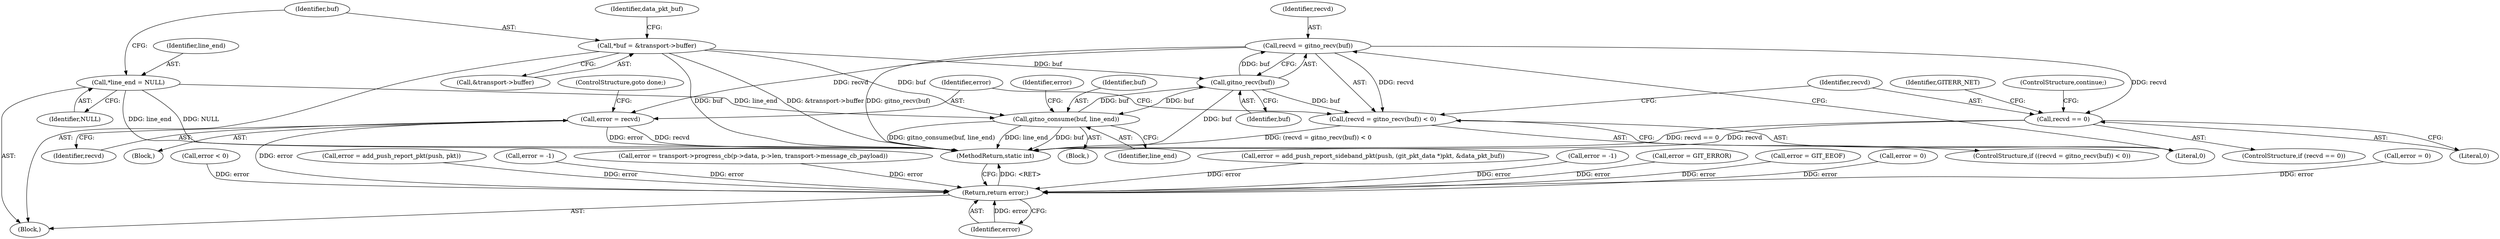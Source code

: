 digraph "0_libgit2_2fdef641fd0dd2828bd948234ae86de75221a11a_1@API" {
"1000174" [label="(Call,recvd = gitno_recv(buf))"];
"1000176" [label="(Call,gitno_recv(buf))"];
"1000116" [label="(Call,*buf = &transport->buffer)"];
"1000197" [label="(Call,gitno_consume(buf, line_end))"];
"1000112" [label="(Call,*line_end = NULL)"];
"1000173" [label="(Call,(recvd = gitno_recv(buf)) < 0)"];
"1000180" [label="(Call,error = recvd)"];
"1000304" [label="(Return,return error;)"];
"1000185" [label="(Call,recvd == 0)"];
"1000173" [label="(Call,(recvd = gitno_recv(buf)) < 0)"];
"1000116" [label="(Call,*buf = &transport->buffer)"];
"1000190" [label="(Identifier,GITERR_NET)"];
"1000177" [label="(Identifier,buf)"];
"1000192" [label="(Call,error = GIT_EEOF)"];
"1000114" [label="(Identifier,NULL)"];
"1000277" [label="(Call,error = 0)"];
"1000200" [label="(Call,error = 0)"];
"1000186" [label="(Identifier,recvd)"];
"1000118" [label="(Call,&transport->buffer)"];
"1000184" [label="(ControlStructure,if (recvd == 0))"];
"1000295" [label="(Call,error < 0)"];
"1000264" [label="(Call,error = add_push_report_pkt(push, pkt))"];
"1000182" [label="(Identifier,recvd)"];
"1000174" [label="(Call,recvd = gitno_recv(buf))"];
"1000198" [label="(Identifier,buf)"];
"1000162" [label="(Call,error = -1)"];
"1000187" [label="(Literal,0)"];
"1000250" [label="(Call,error = transport->progress_cb(p->data, p->len, transport->message_cb_payload))"];
"1000129" [label="(Block,)"];
"1000214" [label="(Call,error = add_push_report_sideband_pkt(push, (git_pkt_data *)pkt, &data_pkt_buf))"];
"1000183" [label="(ControlStructure,goto done;)"];
"1000197" [label="(Call,gitno_consume(buf, line_end))"];
"1000126" [label="(Identifier,data_pkt_buf)"];
"1000178" [label="(Literal,0)"];
"1000201" [label="(Identifier,error)"];
"1000117" [label="(Identifier,buf)"];
"1000176" [label="(Call,gitno_recv(buf))"];
"1000233" [label="(Call,error = -1)"];
"1000106" [label="(Block,)"];
"1000112" [label="(Call,*line_end = NULL)"];
"1000290" [label="(Call,error = GIT_ERROR)"];
"1000306" [label="(MethodReturn,static int)"];
"1000175" [label="(Identifier,recvd)"];
"1000196" [label="(ControlStructure,continue;)"];
"1000180" [label="(Call,error = recvd)"];
"1000113" [label="(Identifier,line_end)"];
"1000304" [label="(Return,return error;)"];
"1000305" [label="(Identifier,error)"];
"1000172" [label="(ControlStructure,if ((recvd = gitno_recv(buf)) < 0))"];
"1000179" [label="(Block,)"];
"1000181" [label="(Identifier,error)"];
"1000185" [label="(Call,recvd == 0)"];
"1000199" [label="(Identifier,line_end)"];
"1000174" -> "1000173"  [label="AST: "];
"1000174" -> "1000176"  [label="CFG: "];
"1000175" -> "1000174"  [label="AST: "];
"1000176" -> "1000174"  [label="AST: "];
"1000178" -> "1000174"  [label="CFG: "];
"1000174" -> "1000306"  [label="DDG: gitno_recv(buf)"];
"1000174" -> "1000173"  [label="DDG: recvd"];
"1000176" -> "1000174"  [label="DDG: buf"];
"1000174" -> "1000180"  [label="DDG: recvd"];
"1000174" -> "1000185"  [label="DDG: recvd"];
"1000176" -> "1000177"  [label="CFG: "];
"1000177" -> "1000176"  [label="AST: "];
"1000176" -> "1000306"  [label="DDG: buf"];
"1000176" -> "1000173"  [label="DDG: buf"];
"1000116" -> "1000176"  [label="DDG: buf"];
"1000197" -> "1000176"  [label="DDG: buf"];
"1000176" -> "1000197"  [label="DDG: buf"];
"1000116" -> "1000106"  [label="AST: "];
"1000116" -> "1000118"  [label="CFG: "];
"1000117" -> "1000116"  [label="AST: "];
"1000118" -> "1000116"  [label="AST: "];
"1000126" -> "1000116"  [label="CFG: "];
"1000116" -> "1000306"  [label="DDG: buf"];
"1000116" -> "1000306"  [label="DDG: &transport->buffer"];
"1000116" -> "1000197"  [label="DDG: buf"];
"1000197" -> "1000129"  [label="AST: "];
"1000197" -> "1000199"  [label="CFG: "];
"1000198" -> "1000197"  [label="AST: "];
"1000199" -> "1000197"  [label="AST: "];
"1000201" -> "1000197"  [label="CFG: "];
"1000197" -> "1000306"  [label="DDG: gitno_consume(buf, line_end)"];
"1000197" -> "1000306"  [label="DDG: line_end"];
"1000197" -> "1000306"  [label="DDG: buf"];
"1000112" -> "1000197"  [label="DDG: line_end"];
"1000112" -> "1000106"  [label="AST: "];
"1000112" -> "1000114"  [label="CFG: "];
"1000113" -> "1000112"  [label="AST: "];
"1000114" -> "1000112"  [label="AST: "];
"1000117" -> "1000112"  [label="CFG: "];
"1000112" -> "1000306"  [label="DDG: NULL"];
"1000112" -> "1000306"  [label="DDG: line_end"];
"1000173" -> "1000172"  [label="AST: "];
"1000173" -> "1000178"  [label="CFG: "];
"1000178" -> "1000173"  [label="AST: "];
"1000181" -> "1000173"  [label="CFG: "];
"1000186" -> "1000173"  [label="CFG: "];
"1000173" -> "1000306"  [label="DDG: (recvd = gitno_recv(buf)) < 0"];
"1000180" -> "1000179"  [label="AST: "];
"1000180" -> "1000182"  [label="CFG: "];
"1000181" -> "1000180"  [label="AST: "];
"1000182" -> "1000180"  [label="AST: "];
"1000183" -> "1000180"  [label="CFG: "];
"1000180" -> "1000306"  [label="DDG: recvd"];
"1000180" -> "1000306"  [label="DDG: error"];
"1000180" -> "1000304"  [label="DDG: error"];
"1000304" -> "1000106"  [label="AST: "];
"1000304" -> "1000305"  [label="CFG: "];
"1000305" -> "1000304"  [label="AST: "];
"1000306" -> "1000304"  [label="CFG: "];
"1000304" -> "1000306"  [label="DDG: <RET>"];
"1000305" -> "1000304"  [label="DDG: error"];
"1000290" -> "1000304"  [label="DDG: error"];
"1000295" -> "1000304"  [label="DDG: error"];
"1000264" -> "1000304"  [label="DDG: error"];
"1000277" -> "1000304"  [label="DDG: error"];
"1000192" -> "1000304"  [label="DDG: error"];
"1000233" -> "1000304"  [label="DDG: error"];
"1000214" -> "1000304"  [label="DDG: error"];
"1000162" -> "1000304"  [label="DDG: error"];
"1000250" -> "1000304"  [label="DDG: error"];
"1000200" -> "1000304"  [label="DDG: error"];
"1000185" -> "1000184"  [label="AST: "];
"1000185" -> "1000187"  [label="CFG: "];
"1000186" -> "1000185"  [label="AST: "];
"1000187" -> "1000185"  [label="AST: "];
"1000190" -> "1000185"  [label="CFG: "];
"1000196" -> "1000185"  [label="CFG: "];
"1000185" -> "1000306"  [label="DDG: recvd == 0"];
"1000185" -> "1000306"  [label="DDG: recvd"];
}
